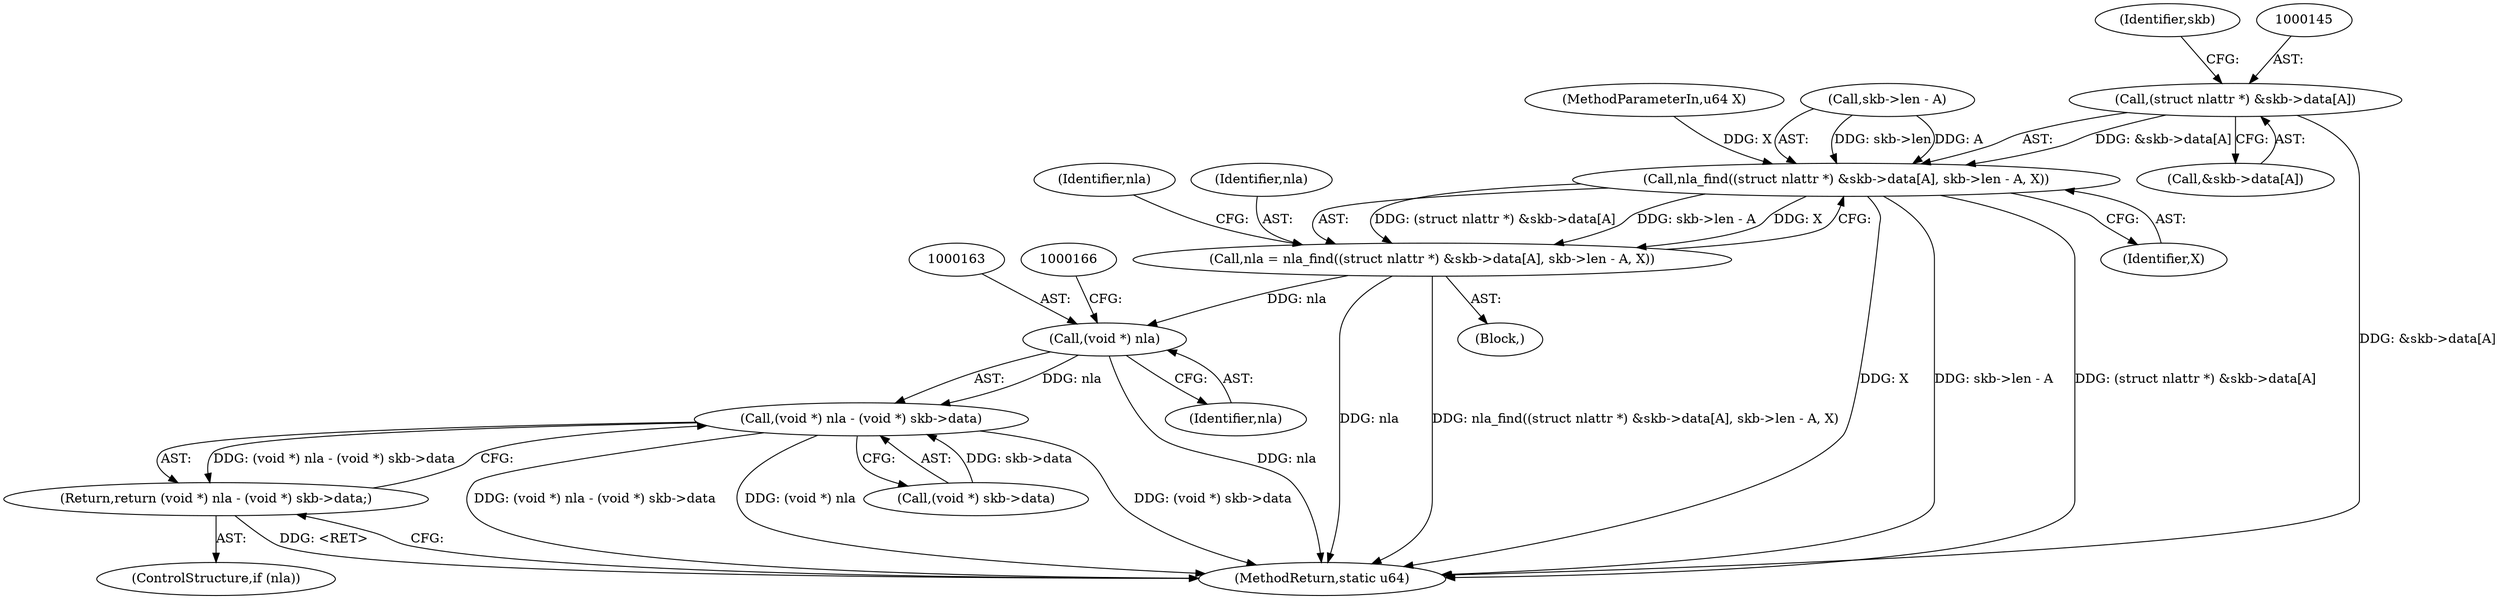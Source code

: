 digraph "0_linux_05ab8f2647e4221cbdb3856dd7d32bd5407316b3@array" {
"1000144" [label="(Call,(struct nlattr *) &skb->data[A])"];
"1000143" [label="(Call,nla_find((struct nlattr *) &skb->data[A], skb->len - A, X))"];
"1000141" [label="(Call,nla = nla_find((struct nlattr *) &skb->data[A], skb->len - A, X))"];
"1000162" [label="(Call,(void *) nla)"];
"1000161" [label="(Call,(void *) nla - (void *) skb->data)"];
"1000160" [label="(Return,return (void *) nla - (void *) skb->data;)"];
"1000159" [label="(Identifier,nla)"];
"1000162" [label="(Call,(void *) nla)"];
"1000146" [label="(Call,&skb->data[A])"];
"1000165" [label="(Call,(void *) skb->data)"];
"1000141" [label="(Call,nla = nla_find((struct nlattr *) &skb->data[A], skb->len - A, X))"];
"1000154" [label="(Identifier,skb)"];
"1000160" [label="(Return,return (void *) nla - (void *) skb->data;)"];
"1000103" [label="(MethodParameterIn,u64 X)"];
"1000172" [label="(MethodReturn,static u64)"];
"1000144" [label="(Call,(struct nlattr *) &skb->data[A])"];
"1000157" [label="(Identifier,X)"];
"1000158" [label="(ControlStructure,if (nla))"];
"1000161" [label="(Call,(void *) nla - (void *) skb->data)"];
"1000164" [label="(Identifier,nla)"];
"1000152" [label="(Call,skb->len - A)"];
"1000106" [label="(Block,)"];
"1000142" [label="(Identifier,nla)"];
"1000143" [label="(Call,nla_find((struct nlattr *) &skb->data[A], skb->len - A, X))"];
"1000144" -> "1000143"  [label="AST: "];
"1000144" -> "1000146"  [label="CFG: "];
"1000145" -> "1000144"  [label="AST: "];
"1000146" -> "1000144"  [label="AST: "];
"1000154" -> "1000144"  [label="CFG: "];
"1000144" -> "1000172"  [label="DDG: &skb->data[A]"];
"1000144" -> "1000143"  [label="DDG: &skb->data[A]"];
"1000143" -> "1000141"  [label="AST: "];
"1000143" -> "1000157"  [label="CFG: "];
"1000152" -> "1000143"  [label="AST: "];
"1000157" -> "1000143"  [label="AST: "];
"1000141" -> "1000143"  [label="CFG: "];
"1000143" -> "1000172"  [label="DDG: X"];
"1000143" -> "1000172"  [label="DDG: skb->len - A"];
"1000143" -> "1000172"  [label="DDG: (struct nlattr *) &skb->data[A]"];
"1000143" -> "1000141"  [label="DDG: (struct nlattr *) &skb->data[A]"];
"1000143" -> "1000141"  [label="DDG: skb->len - A"];
"1000143" -> "1000141"  [label="DDG: X"];
"1000152" -> "1000143"  [label="DDG: skb->len"];
"1000152" -> "1000143"  [label="DDG: A"];
"1000103" -> "1000143"  [label="DDG: X"];
"1000141" -> "1000106"  [label="AST: "];
"1000142" -> "1000141"  [label="AST: "];
"1000159" -> "1000141"  [label="CFG: "];
"1000141" -> "1000172"  [label="DDG: nla"];
"1000141" -> "1000172"  [label="DDG: nla_find((struct nlattr *) &skb->data[A], skb->len - A, X)"];
"1000141" -> "1000162"  [label="DDG: nla"];
"1000162" -> "1000161"  [label="AST: "];
"1000162" -> "1000164"  [label="CFG: "];
"1000163" -> "1000162"  [label="AST: "];
"1000164" -> "1000162"  [label="AST: "];
"1000166" -> "1000162"  [label="CFG: "];
"1000162" -> "1000172"  [label="DDG: nla"];
"1000162" -> "1000161"  [label="DDG: nla"];
"1000161" -> "1000160"  [label="AST: "];
"1000161" -> "1000165"  [label="CFG: "];
"1000165" -> "1000161"  [label="AST: "];
"1000160" -> "1000161"  [label="CFG: "];
"1000161" -> "1000172"  [label="DDG: (void *) nla - (void *) skb->data"];
"1000161" -> "1000172"  [label="DDG: (void *) nla"];
"1000161" -> "1000172"  [label="DDG: (void *) skb->data"];
"1000161" -> "1000160"  [label="DDG: (void *) nla - (void *) skb->data"];
"1000165" -> "1000161"  [label="DDG: skb->data"];
"1000160" -> "1000158"  [label="AST: "];
"1000172" -> "1000160"  [label="CFG: "];
"1000160" -> "1000172"  [label="DDG: <RET>"];
}

